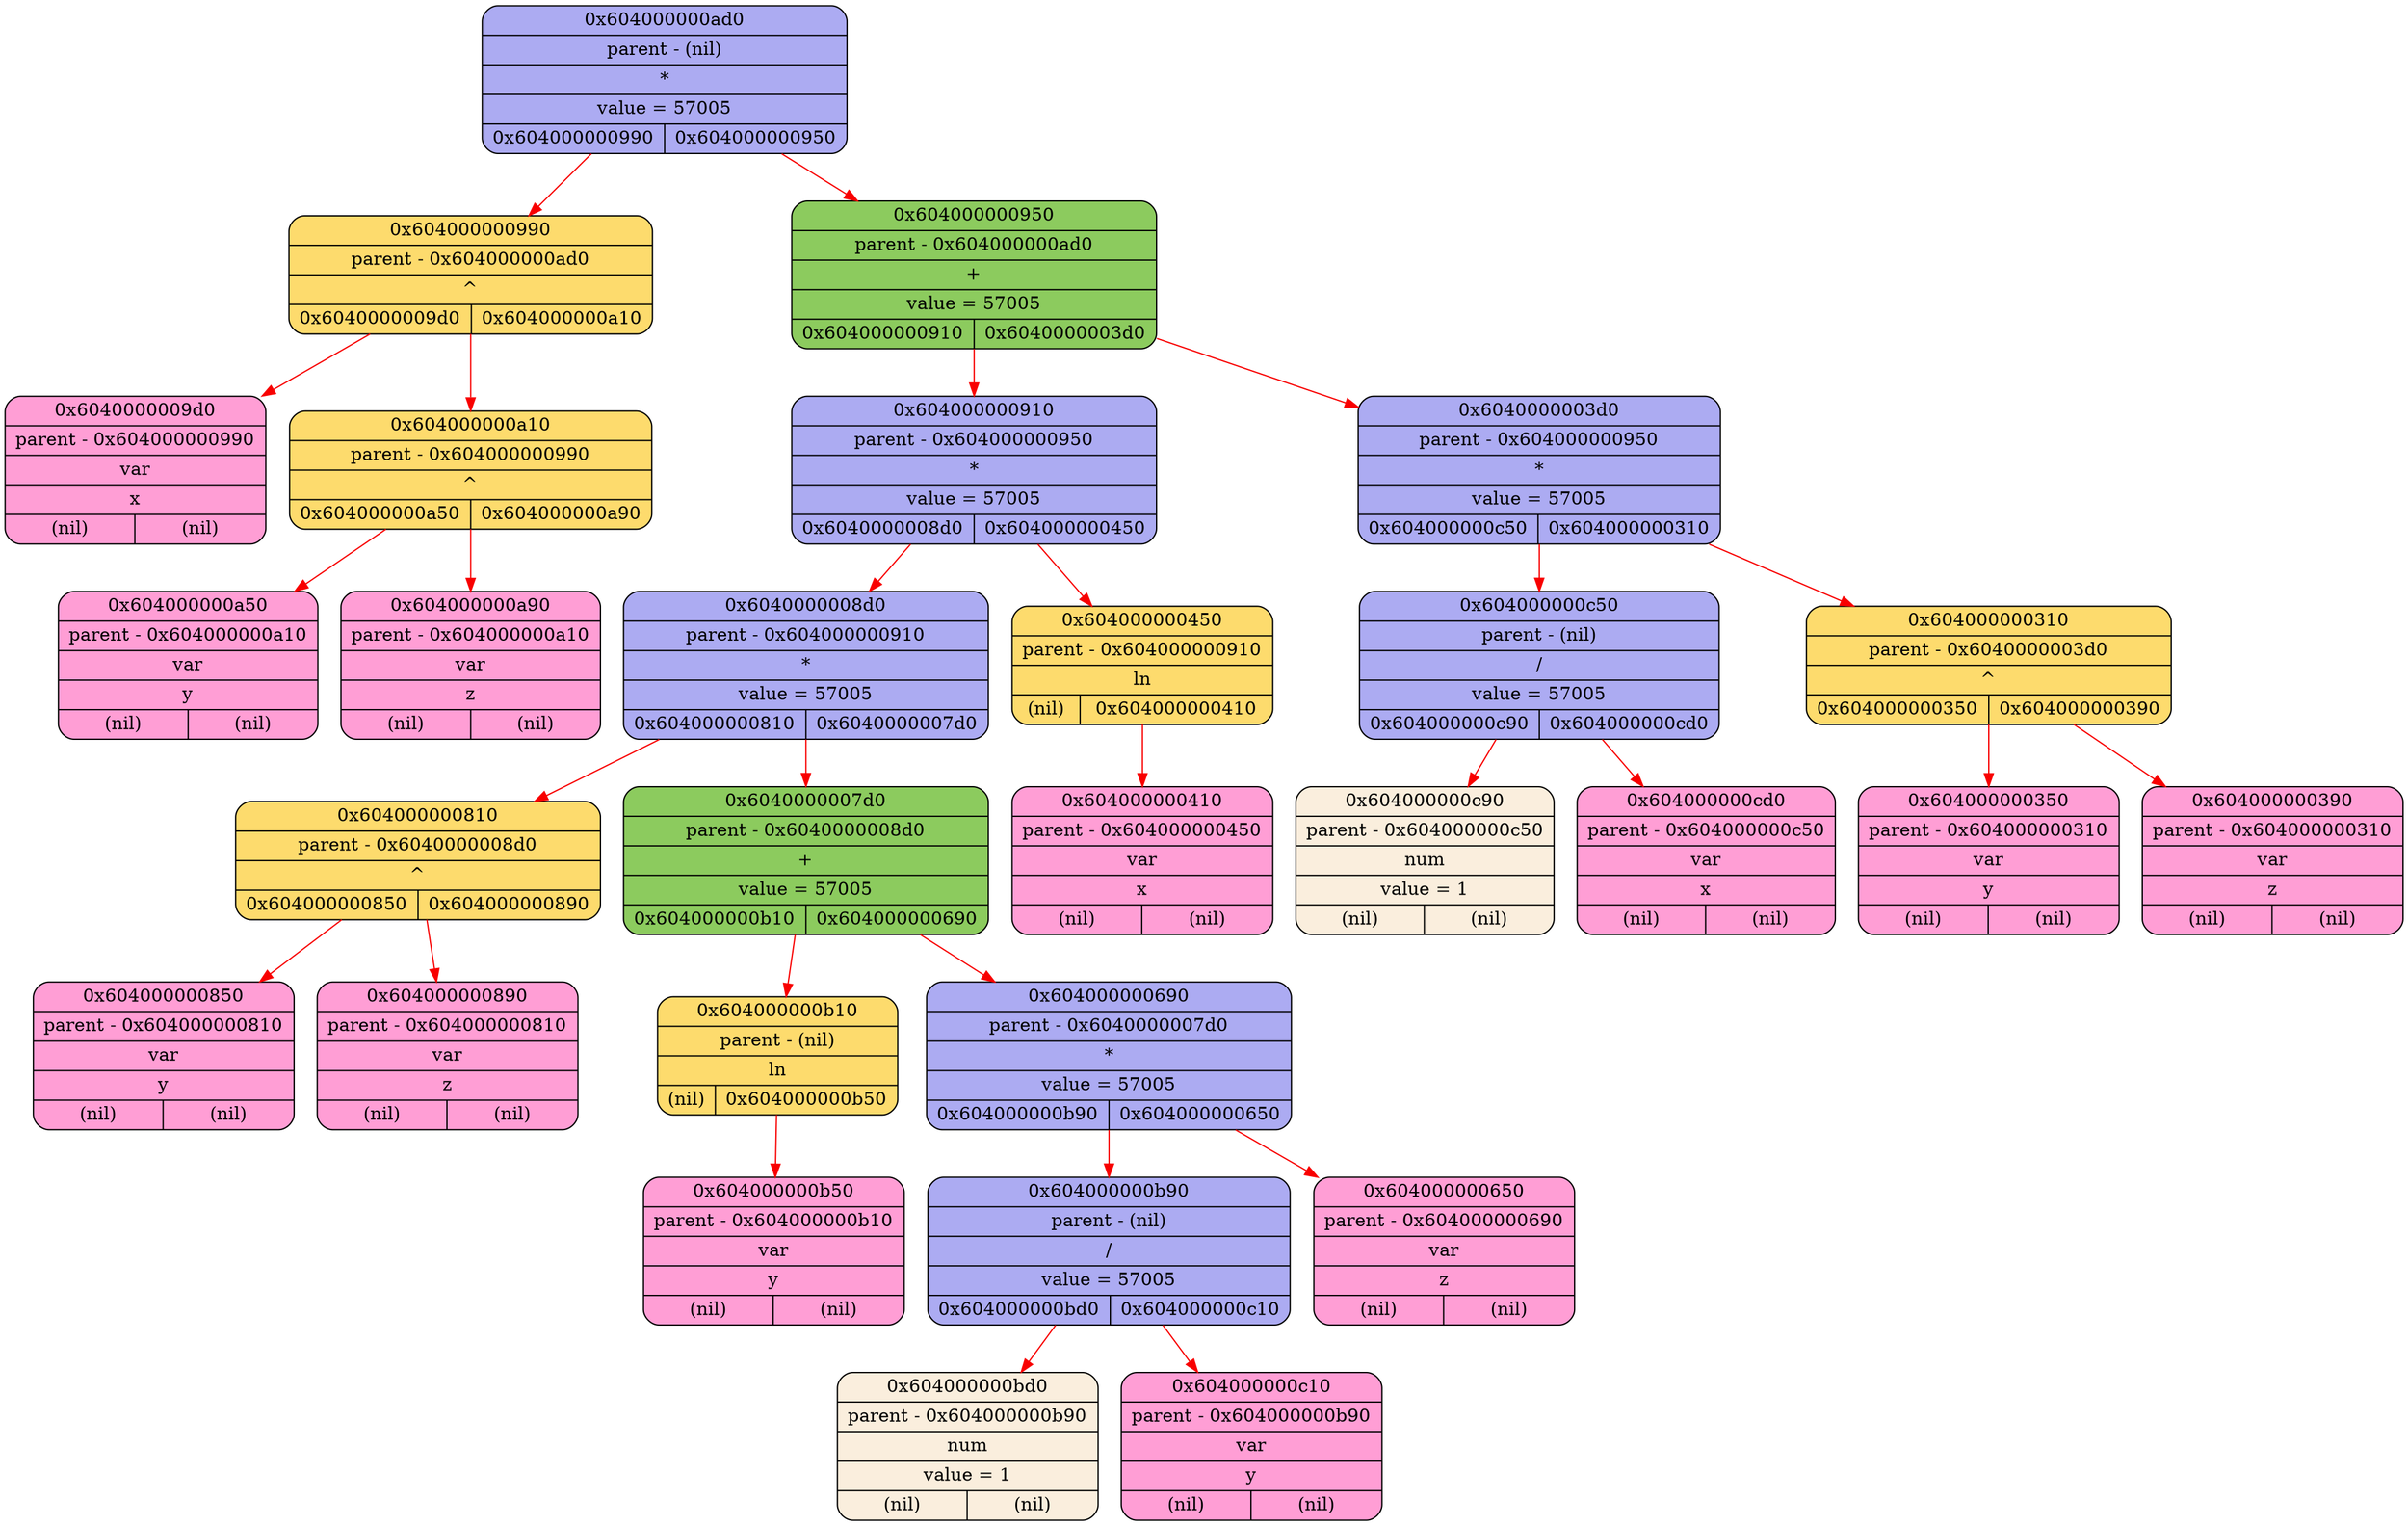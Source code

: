 digraph
{
    node_0x6040000009d0[shape = Mrecord, label = "{{0x6040000009d0} | {parent - 0x604000000990} | {var} | {x} | {(nil)|(nil)}}", style = "filled", fillcolor = "#FF9ED5"];
    node_0x604000000a50[shape = Mrecord, label = "{{0x604000000a50} | {parent - 0x604000000a10} | {var} | {y} | {(nil)|(nil)}}", style = "filled", fillcolor = "#FF9ED5"];
    node_0x604000000a90[shape = Mrecord, label = "{{0x604000000a90} | {parent - 0x604000000a10} | {var} | {z} | {(nil)|(nil)}}", style = "filled", fillcolor = "#FF9ED5"];
    node_0x604000000a10[shape = Mrecord, label = "{{0x604000000a10} | {parent - 0x604000000990} | {^} | {0x604000000a50|0x604000000a90}}", style = "filled", fillcolor = "#FDDB6D"];
    node_0x604000000990[shape = Mrecord, label = "{{0x604000000990} | {parent - 0x604000000ad0} | {^} | {0x6040000009d0|0x604000000a10}}", style = "filled", fillcolor = "#FDDB6D"];
    node_0x604000000850[shape = Mrecord, label = "{{0x604000000850} | {parent - 0x604000000810} | {var} | {y} | {(nil)|(nil)}}", style = "filled", fillcolor = "#FF9ED5"];
    node_0x604000000890[shape = Mrecord, label = "{{0x604000000890} | {parent - 0x604000000810} | {var} | {z} | {(nil)|(nil)}}", style = "filled", fillcolor = "#FF9ED5"];
    node_0x604000000810[shape = Mrecord, label = "{{0x604000000810} | {parent - 0x6040000008d0} | {^} | {0x604000000850|0x604000000890}}", style = "filled", fillcolor = "#FDDB6D"];
    node_0x604000000b50[shape = Mrecord, label = "{{0x604000000b50} | {parent - 0x604000000b10} | {var} | {y} | {(nil)|(nil)}}", style = "filled", fillcolor = "#FF9ED5"];
    node_0x604000000b10[shape = Mrecord, label = "{{0x604000000b10} | {parent - (nil)} | {ln} | {(nil)|0x604000000b50}}", style = "filled", fillcolor = "#FDDB6D"];
    node_0x604000000bd0[shape = Mrecord, label = "{{0x604000000bd0} | {parent - 0x604000000b90} | {num} | {value = 1} | {(nil)|(nil)}}", style = "filled", fillcolor = "#FAEEDD"];
    node_0x604000000c10[shape = Mrecord, label = "{{0x604000000c10} | {parent - 0x604000000b90} | {var} | {y} | {(nil)|(nil)}}", style = "filled", fillcolor = "#FF9ED5"];
    node_0x604000000b90[shape = Mrecord, label = "{{0x604000000b90} | {parent - (nil)} | {/} | {value = 57005} | {0x604000000bd0|0x604000000c10}}", style = "filled", fillcolor = "#ACABF2"];
    node_0x604000000650[shape = Mrecord, label = "{{0x604000000650} | {parent - 0x604000000690} | {var} | {z} | {(nil)|(nil)}}", style = "filled", fillcolor = "#FF9ED5"];
    node_0x604000000690[shape = Mrecord, label = "{{0x604000000690} | {parent - 0x6040000007d0} | {*} | {value = 57005} | {0x604000000b90|0x604000000650}}", style = "filled", fillcolor = "#ACABF2"];
    node_0x6040000007d0[shape = Mrecord, label = "{{0x6040000007d0} | {parent - 0x6040000008d0} | {+} | {value = 57005} | {0x604000000b10|0x604000000690}}", style = "filled", fillcolor = "#8CCB5E"];
    node_0x6040000008d0[shape = Mrecord, label = "{{0x6040000008d0} | {parent - 0x604000000910} | {*} | {value = 57005} | {0x604000000810|0x6040000007d0}}", style = "filled", fillcolor = "#ACABF2"];
    node_0x604000000410[shape = Mrecord, label = "{{0x604000000410} | {parent - 0x604000000450} | {var} | {x} | {(nil)|(nil)}}", style = "filled", fillcolor = "#FF9ED5"];
    node_0x604000000450[shape = Mrecord, label = "{{0x604000000450} | {parent - 0x604000000910} | {ln} | {(nil)|0x604000000410}}", style = "filled", fillcolor = "#FDDB6D"];
    node_0x604000000910[shape = Mrecord, label = "{{0x604000000910} | {parent - 0x604000000950} | {*} | {value = 57005} | {0x6040000008d0|0x604000000450}}", style = "filled", fillcolor = "#ACABF2"];
    node_0x604000000c90[shape = Mrecord, label = "{{0x604000000c90} | {parent - 0x604000000c50} | {num} | {value = 1} | {(nil)|(nil)}}", style = "filled", fillcolor = "#FAEEDD"];
    node_0x604000000cd0[shape = Mrecord, label = "{{0x604000000cd0} | {parent - 0x604000000c50} | {var} | {x} | {(nil)|(nil)}}", style = "filled", fillcolor = "#FF9ED5"];
    node_0x604000000c50[shape = Mrecord, label = "{{0x604000000c50} | {parent - (nil)} | {/} | {value = 57005} | {0x604000000c90|0x604000000cd0}}", style = "filled", fillcolor = "#ACABF2"];
    node_0x604000000350[shape = Mrecord, label = "{{0x604000000350} | {parent - 0x604000000310} | {var} | {y} | {(nil)|(nil)}}", style = "filled", fillcolor = "#FF9ED5"];
    node_0x604000000390[shape = Mrecord, label = "{{0x604000000390} | {parent - 0x604000000310} | {var} | {z} | {(nil)|(nil)}}", style = "filled", fillcolor = "#FF9ED5"];
    node_0x604000000310[shape = Mrecord, label = "{{0x604000000310} | {parent - 0x6040000003d0} | {^} | {0x604000000350|0x604000000390}}", style = "filled", fillcolor = "#FDDB6D"];
    node_0x6040000003d0[shape = Mrecord, label = "{{0x6040000003d0} | {parent - 0x604000000950} | {*} | {value = 57005} | {0x604000000c50|0x604000000310}}", style = "filled", fillcolor = "#ACABF2"];
    node_0x604000000950[shape = Mrecord, label = "{{0x604000000950} | {parent - 0x604000000ad0} | {+} | {value = 57005} | {0x604000000910|0x6040000003d0}}", style = "filled", fillcolor = "#8CCB5E"];
    node_0x604000000ad0[shape = Mrecord, label = "{{0x604000000ad0} | {parent - (nil)} | {*} | {value = 57005} | {0x604000000990|0x604000000950}}", style = "filled", fillcolor = "#ACABF2"];
    node_0x604000000ad0->node_0x604000000990 [color = "#F80000"];
    node_0x604000000990->node_0x6040000009d0 [color = "#F80000"];
    node_0x604000000990->node_0x604000000a10 [color = "#F80000"];
    node_0x604000000a10->node_0x604000000a50 [color = "#F80000"];
    node_0x604000000a10->node_0x604000000a90 [color = "#F80000"];
    node_0x604000000ad0->node_0x604000000950 [color = "#F80000"];
    node_0x604000000950->node_0x604000000910 [color = "#F80000"];
    node_0x604000000910->node_0x6040000008d0 [color = "#F80000"];
    node_0x6040000008d0->node_0x604000000810 [color = "#F80000"];
    node_0x604000000810->node_0x604000000850 [color = "#F80000"];
    node_0x604000000810->node_0x604000000890 [color = "#F80000"];
    node_0x6040000008d0->node_0x6040000007d0 [color = "#F80000"];
    node_0x6040000007d0->node_0x604000000b10 [color = "#F80000"];
    node_0x604000000b10->node_0x604000000b50 [color = "#F80000"];
    node_0x6040000007d0->node_0x604000000690 [color = "#F80000"];
    node_0x604000000690->node_0x604000000b90 [color = "#F80000"];
    node_0x604000000b90->node_0x604000000bd0 [color = "#F80000"];
    node_0x604000000b90->node_0x604000000c10 [color = "#F80000"];
    node_0x604000000690->node_0x604000000650 [color = "#F80000"];
    node_0x604000000910->node_0x604000000450 [color = "#F80000"];
    node_0x604000000450->node_0x604000000410 [color = "#F80000"];
    node_0x604000000950->node_0x6040000003d0 [color = "#F80000"];
    node_0x6040000003d0->node_0x604000000c50 [color = "#F80000"];
    node_0x604000000c50->node_0x604000000c90 [color = "#F80000"];
    node_0x604000000c50->node_0x604000000cd0 [color = "#F80000"];
    node_0x6040000003d0->node_0x604000000310 [color = "#F80000"];
    node_0x604000000310->node_0x604000000350 [color = "#F80000"];
    node_0x604000000310->node_0x604000000390 [color = "#F80000"];
}